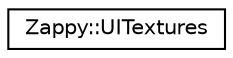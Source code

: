 digraph "Graphical Class Hierarchy"
{
 // LATEX_PDF_SIZE
  edge [fontname="Helvetica",fontsize="10",labelfontname="Helvetica",labelfontsize="10"];
  node [fontname="Helvetica",fontsize="10",shape=record];
  rankdir="LR";
  Node0 [label="Zappy::UITextures",height=0.2,width=0.4,color="black", fillcolor="white", style="filled",URL="$structZappy_1_1UITextures.html",tooltip=" "];
}
